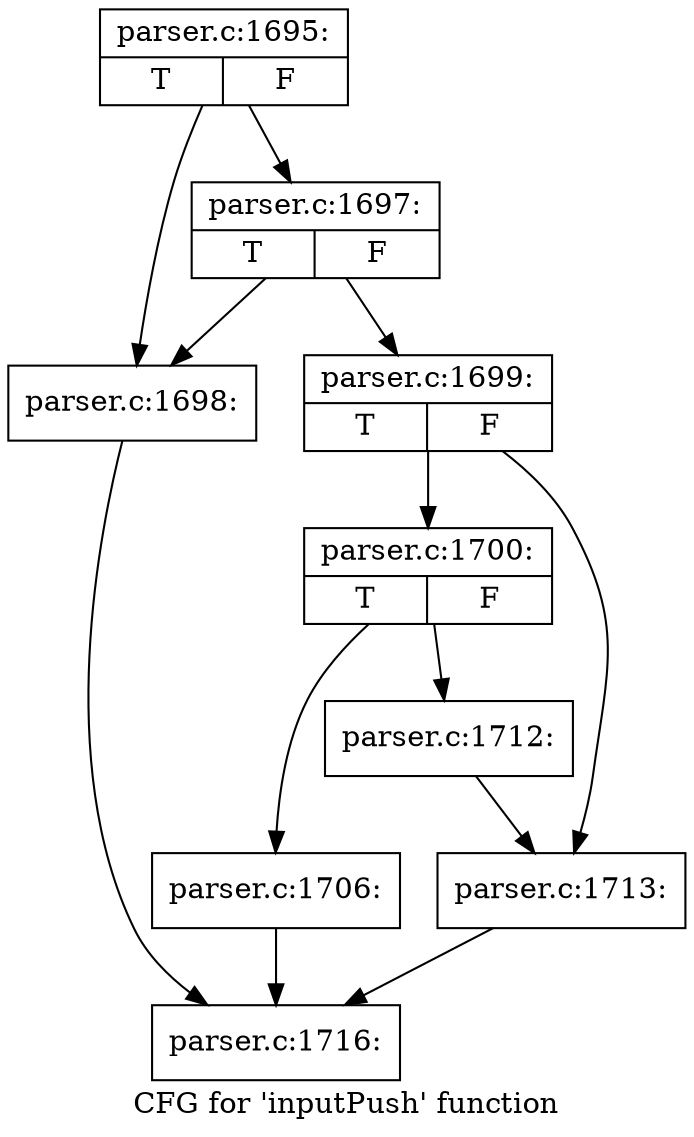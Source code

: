 digraph "CFG for 'inputPush' function" {
	label="CFG for 'inputPush' function";

	Node0x41a9b00 [shape=record,label="{parser.c:1695:|{<s0>T|<s1>F}}"];
	Node0x41a9b00 -> Node0x41d1180;
	Node0x41a9b00 -> Node0x41d1220;
	Node0x41d1220 [shape=record,label="{parser.c:1697:|{<s0>T|<s1>F}}"];
	Node0x41d1220 -> Node0x41d1180;
	Node0x41d1220 -> Node0x41d11d0;
	Node0x41d1180 [shape=record,label="{parser.c:1698:}"];
	Node0x41d1180 -> Node0x41aac30;
	Node0x41d11d0 [shape=record,label="{parser.c:1699:|{<s0>T|<s1>F}}"];
	Node0x41d11d0 -> Node0x41d1a50;
	Node0x41d11d0 -> Node0x41d1aa0;
	Node0x41d1a50 [shape=record,label="{parser.c:1700:|{<s0>T|<s1>F}}"];
	Node0x41d1a50 -> Node0x41d3020;
	Node0x41d1a50 -> Node0x41d3070;
	Node0x41d3020 [shape=record,label="{parser.c:1706:}"];
	Node0x41d3020 -> Node0x41aac30;
	Node0x41d3070 [shape=record,label="{parser.c:1712:}"];
	Node0x41d3070 -> Node0x41d1aa0;
	Node0x41d1aa0 [shape=record,label="{parser.c:1713:}"];
	Node0x41d1aa0 -> Node0x41aac30;
	Node0x41aac30 [shape=record,label="{parser.c:1716:}"];
}
